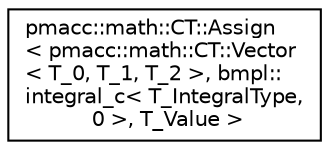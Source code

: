 digraph "Graphical Class Hierarchy"
{
 // LATEX_PDF_SIZE
  edge [fontname="Helvetica",fontsize="10",labelfontname="Helvetica",labelfontsize="10"];
  node [fontname="Helvetica",fontsize="10",shape=record];
  rankdir="LR";
  Node0 [label="pmacc::math::CT::Assign\l\< pmacc::math::CT::Vector\l\< T_0, T_1, T_2 \>, bmpl::\lintegral_c\< T_IntegralType,\l 0 \>, T_Value \>",height=0.2,width=0.4,color="black", fillcolor="white", style="filled",URL="$structpmacc_1_1math_1_1_c_t_1_1_assign_3_01pmacc_1_1math_1_1_c_t_1_1_vector_3_01_t__0_00_01_t__14c771fd3373981bb1d4188ec7d49c1fe.html",tooltip=" "];
}
